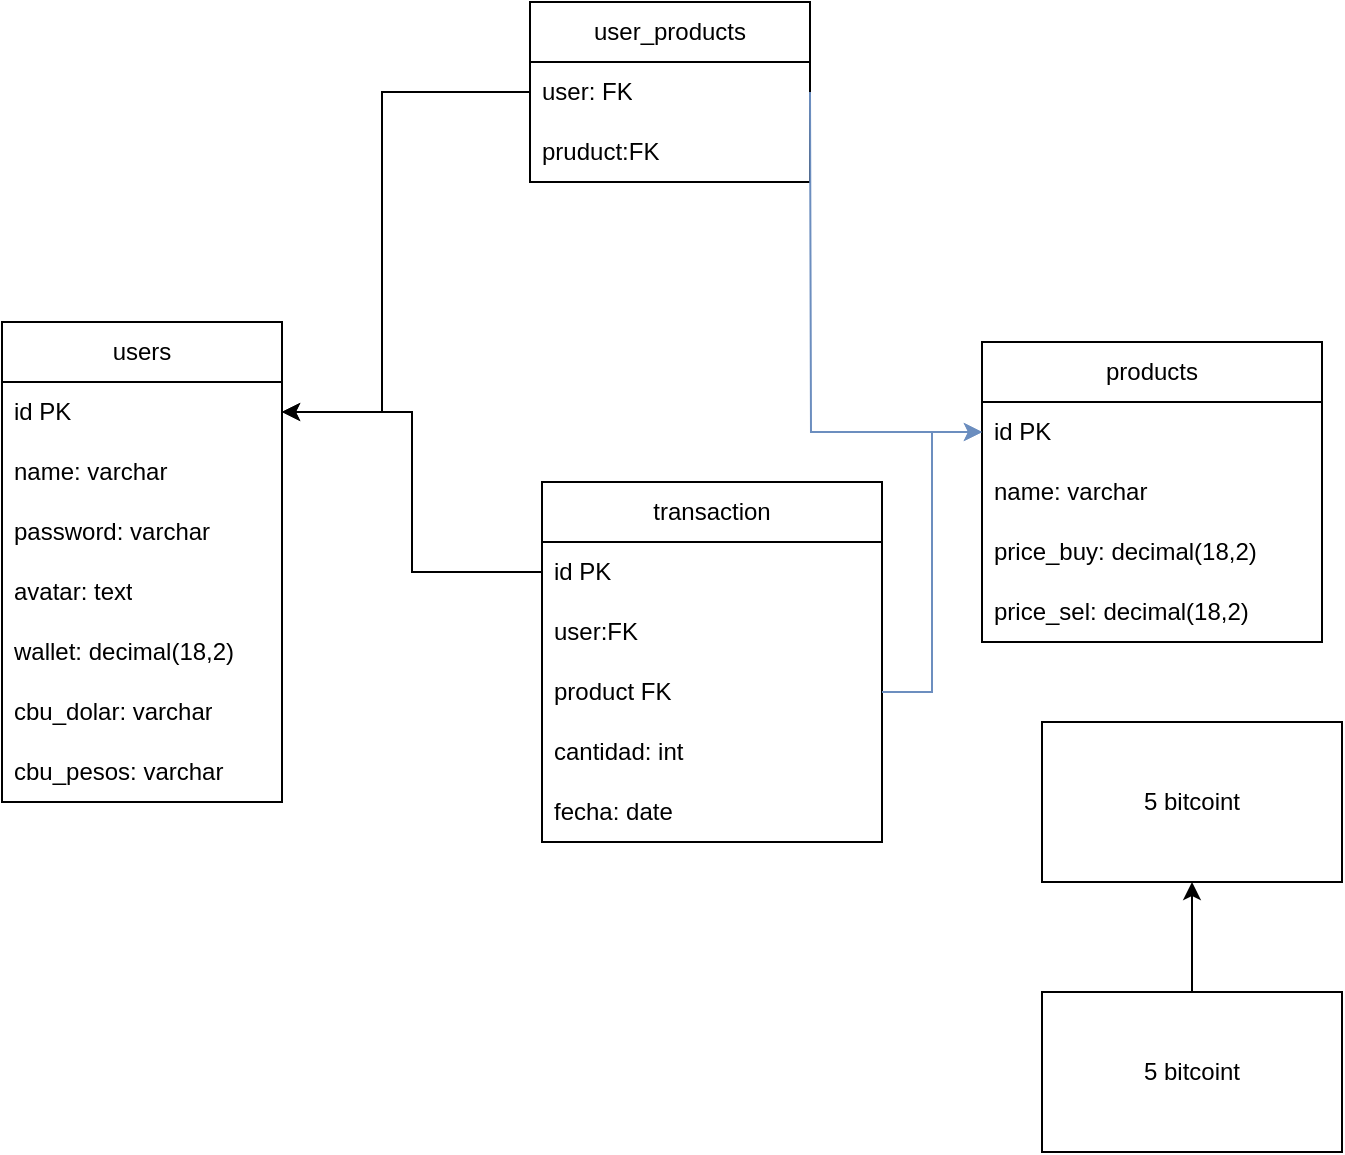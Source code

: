 <mxfile version="24.0.7" type="device">
  <diagram name="Página-1" id="hXAQnvaUj8r11-AkWT2U">
    <mxGraphModel dx="832" dy="473" grid="1" gridSize="10" guides="1" tooltips="1" connect="1" arrows="1" fold="1" page="1" pageScale="1" pageWidth="827" pageHeight="1169" math="0" shadow="0">
      <root>
        <mxCell id="0" />
        <mxCell id="1" parent="0" />
        <mxCell id="7W0ZuTnmLPwctmPBLAnM-1" value="users" style="swimlane;fontStyle=0;childLayout=stackLayout;horizontal=1;startSize=30;horizontalStack=0;resizeParent=1;resizeParentMax=0;resizeLast=0;collapsible=1;marginBottom=0;whiteSpace=wrap;html=1;" vertex="1" parent="1">
          <mxGeometry x="80" y="170" width="140" height="240" as="geometry" />
        </mxCell>
        <mxCell id="7W0ZuTnmLPwctmPBLAnM-2" value="id PK" style="text;strokeColor=none;fillColor=none;align=left;verticalAlign=middle;spacingLeft=4;spacingRight=4;overflow=hidden;points=[[0,0.5],[1,0.5]];portConstraint=eastwest;rotatable=0;whiteSpace=wrap;html=1;" vertex="1" parent="7W0ZuTnmLPwctmPBLAnM-1">
          <mxGeometry y="30" width="140" height="30" as="geometry" />
        </mxCell>
        <mxCell id="7W0ZuTnmLPwctmPBLAnM-3" value="name: varchar&amp;nbsp;" style="text;strokeColor=none;fillColor=none;align=left;verticalAlign=middle;spacingLeft=4;spacingRight=4;overflow=hidden;points=[[0,0.5],[1,0.5]];portConstraint=eastwest;rotatable=0;whiteSpace=wrap;html=1;" vertex="1" parent="7W0ZuTnmLPwctmPBLAnM-1">
          <mxGeometry y="60" width="140" height="30" as="geometry" />
        </mxCell>
        <mxCell id="7W0ZuTnmLPwctmPBLAnM-4" value="password: varchar" style="text;strokeColor=none;fillColor=none;align=left;verticalAlign=middle;spacingLeft=4;spacingRight=4;overflow=hidden;points=[[0,0.5],[1,0.5]];portConstraint=eastwest;rotatable=0;whiteSpace=wrap;html=1;" vertex="1" parent="7W0ZuTnmLPwctmPBLAnM-1">
          <mxGeometry y="90" width="140" height="30" as="geometry" />
        </mxCell>
        <mxCell id="7W0ZuTnmLPwctmPBLAnM-6" value="avatar: text" style="text;strokeColor=none;fillColor=none;align=left;verticalAlign=middle;spacingLeft=4;spacingRight=4;overflow=hidden;points=[[0,0.5],[1,0.5]];portConstraint=eastwest;rotatable=0;whiteSpace=wrap;html=1;" vertex="1" parent="7W0ZuTnmLPwctmPBLAnM-1">
          <mxGeometry y="120" width="140" height="30" as="geometry" />
        </mxCell>
        <mxCell id="7W0ZuTnmLPwctmPBLAnM-7" value="wallet: decimal(18,2)" style="text;strokeColor=none;fillColor=none;align=left;verticalAlign=middle;spacingLeft=4;spacingRight=4;overflow=hidden;points=[[0,0.5],[1,0.5]];portConstraint=eastwest;rotatable=0;whiteSpace=wrap;html=1;" vertex="1" parent="7W0ZuTnmLPwctmPBLAnM-1">
          <mxGeometry y="150" width="140" height="30" as="geometry" />
        </mxCell>
        <mxCell id="7W0ZuTnmLPwctmPBLAnM-29" value="cbu_dolar: varchar" style="text;strokeColor=none;fillColor=none;align=left;verticalAlign=middle;spacingLeft=4;spacingRight=4;overflow=hidden;points=[[0,0.5],[1,0.5]];portConstraint=eastwest;rotatable=0;whiteSpace=wrap;html=1;" vertex="1" parent="7W0ZuTnmLPwctmPBLAnM-1">
          <mxGeometry y="180" width="140" height="30" as="geometry" />
        </mxCell>
        <mxCell id="7W0ZuTnmLPwctmPBLAnM-31" value="cbu_pesos: varchar" style="text;strokeColor=none;fillColor=none;align=left;verticalAlign=middle;spacingLeft=4;spacingRight=4;overflow=hidden;points=[[0,0.5],[1,0.5]];portConstraint=eastwest;rotatable=0;whiteSpace=wrap;html=1;" vertex="1" parent="7W0ZuTnmLPwctmPBLAnM-1">
          <mxGeometry y="210" width="140" height="30" as="geometry" />
        </mxCell>
        <mxCell id="7W0ZuTnmLPwctmPBLAnM-8" value="products" style="swimlane;fontStyle=0;childLayout=stackLayout;horizontal=1;startSize=30;horizontalStack=0;resizeParent=1;resizeParentMax=0;resizeLast=0;collapsible=1;marginBottom=0;whiteSpace=wrap;html=1;" vertex="1" parent="1">
          <mxGeometry x="570" y="180" width="170" height="150" as="geometry" />
        </mxCell>
        <mxCell id="7W0ZuTnmLPwctmPBLAnM-9" value="id PK" style="text;strokeColor=none;fillColor=none;align=left;verticalAlign=middle;spacingLeft=4;spacingRight=4;overflow=hidden;points=[[0,0.5],[1,0.5]];portConstraint=eastwest;rotatable=0;whiteSpace=wrap;html=1;" vertex="1" parent="7W0ZuTnmLPwctmPBLAnM-8">
          <mxGeometry y="30" width="170" height="30" as="geometry" />
        </mxCell>
        <mxCell id="7W0ZuTnmLPwctmPBLAnM-10" value="name: varchar&amp;nbsp;" style="text;strokeColor=none;fillColor=none;align=left;verticalAlign=middle;spacingLeft=4;spacingRight=4;overflow=hidden;points=[[0,0.5],[1,0.5]];portConstraint=eastwest;rotatable=0;whiteSpace=wrap;html=1;" vertex="1" parent="7W0ZuTnmLPwctmPBLAnM-8">
          <mxGeometry y="60" width="170" height="30" as="geometry" />
        </mxCell>
        <mxCell id="7W0ZuTnmLPwctmPBLAnM-11" value="price_buy: decimal(18,2)" style="text;strokeColor=none;fillColor=none;align=left;verticalAlign=middle;spacingLeft=4;spacingRight=4;overflow=hidden;points=[[0,0.5],[1,0.5]];portConstraint=eastwest;rotatable=0;whiteSpace=wrap;html=1;" vertex="1" parent="7W0ZuTnmLPwctmPBLAnM-8">
          <mxGeometry y="90" width="170" height="30" as="geometry" />
        </mxCell>
        <mxCell id="7W0ZuTnmLPwctmPBLAnM-14" value="price_sel: decimal(18,2)" style="text;strokeColor=none;fillColor=none;align=left;verticalAlign=middle;spacingLeft=4;spacingRight=4;overflow=hidden;points=[[0,0.5],[1,0.5]];portConstraint=eastwest;rotatable=0;whiteSpace=wrap;html=1;" vertex="1" parent="7W0ZuTnmLPwctmPBLAnM-8">
          <mxGeometry y="120" width="170" height="30" as="geometry" />
        </mxCell>
        <mxCell id="7W0ZuTnmLPwctmPBLAnM-15" value="transaction" style="swimlane;fontStyle=0;childLayout=stackLayout;horizontal=1;startSize=30;horizontalStack=0;resizeParent=1;resizeParentMax=0;resizeLast=0;collapsible=1;marginBottom=0;whiteSpace=wrap;html=1;" vertex="1" parent="1">
          <mxGeometry x="350" y="250" width="170" height="180" as="geometry" />
        </mxCell>
        <mxCell id="7W0ZuTnmLPwctmPBLAnM-16" value="id PK" style="text;strokeColor=none;fillColor=none;align=left;verticalAlign=middle;spacingLeft=4;spacingRight=4;overflow=hidden;points=[[0,0.5],[1,0.5]];portConstraint=eastwest;rotatable=0;whiteSpace=wrap;html=1;" vertex="1" parent="7W0ZuTnmLPwctmPBLAnM-15">
          <mxGeometry y="30" width="170" height="30" as="geometry" />
        </mxCell>
        <mxCell id="7W0ZuTnmLPwctmPBLAnM-17" value="user:FK" style="text;strokeColor=none;fillColor=none;align=left;verticalAlign=middle;spacingLeft=4;spacingRight=4;overflow=hidden;points=[[0,0.5],[1,0.5]];portConstraint=eastwest;rotatable=0;whiteSpace=wrap;html=1;" vertex="1" parent="7W0ZuTnmLPwctmPBLAnM-15">
          <mxGeometry y="60" width="170" height="30" as="geometry" />
        </mxCell>
        <mxCell id="7W0ZuTnmLPwctmPBLAnM-18" value="product FK" style="text;strokeColor=none;fillColor=none;align=left;verticalAlign=middle;spacingLeft=4;spacingRight=4;overflow=hidden;points=[[0,0.5],[1,0.5]];portConstraint=eastwest;rotatable=0;whiteSpace=wrap;html=1;" vertex="1" parent="7W0ZuTnmLPwctmPBLAnM-15">
          <mxGeometry y="90" width="170" height="30" as="geometry" />
        </mxCell>
        <mxCell id="7W0ZuTnmLPwctmPBLAnM-38" value="cantidad: int" style="text;strokeColor=none;fillColor=none;align=left;verticalAlign=middle;spacingLeft=4;spacingRight=4;overflow=hidden;points=[[0,0.5],[1,0.5]];portConstraint=eastwest;rotatable=0;whiteSpace=wrap;html=1;" vertex="1" parent="7W0ZuTnmLPwctmPBLAnM-15">
          <mxGeometry y="120" width="170" height="30" as="geometry" />
        </mxCell>
        <mxCell id="7W0ZuTnmLPwctmPBLAnM-19" value="fecha: date" style="text;strokeColor=none;fillColor=none;align=left;verticalAlign=middle;spacingLeft=4;spacingRight=4;overflow=hidden;points=[[0,0.5],[1,0.5]];portConstraint=eastwest;rotatable=0;whiteSpace=wrap;html=1;" vertex="1" parent="7W0ZuTnmLPwctmPBLAnM-15">
          <mxGeometry y="150" width="170" height="30" as="geometry" />
        </mxCell>
        <mxCell id="7W0ZuTnmLPwctmPBLAnM-27" style="edgeStyle=orthogonalEdgeStyle;rounded=0;orthogonalLoop=1;jettySize=auto;html=1;entryX=0;entryY=0.5;entryDx=0;entryDy=0;fillColor=#dae8fc;strokeColor=#6c8ebf;" edge="1" parent="1" source="7W0ZuTnmLPwctmPBLAnM-18" target="7W0ZuTnmLPwctmPBLAnM-9">
          <mxGeometry relative="1" as="geometry" />
        </mxCell>
        <mxCell id="7W0ZuTnmLPwctmPBLAnM-32" value="user_products" style="swimlane;fontStyle=0;childLayout=stackLayout;horizontal=1;startSize=30;horizontalStack=0;resizeParent=1;resizeParentMax=0;resizeLast=0;collapsible=1;marginBottom=0;whiteSpace=wrap;html=1;" vertex="1" parent="1">
          <mxGeometry x="344" y="10" width="140" height="90" as="geometry" />
        </mxCell>
        <mxCell id="7W0ZuTnmLPwctmPBLAnM-41" value="user: FK" style="text;strokeColor=none;fillColor=none;align=left;verticalAlign=middle;spacingLeft=4;spacingRight=4;overflow=hidden;points=[[0,0.5],[1,0.5]];portConstraint=eastwest;rotatable=0;whiteSpace=wrap;html=1;" vertex="1" parent="7W0ZuTnmLPwctmPBLAnM-32">
          <mxGeometry y="30" width="140" height="30" as="geometry" />
        </mxCell>
        <mxCell id="7W0ZuTnmLPwctmPBLAnM-34" value="pruduct:FK" style="text;strokeColor=none;fillColor=none;align=left;verticalAlign=middle;spacingLeft=4;spacingRight=4;overflow=hidden;points=[[0,0.5],[1,0.5]];portConstraint=eastwest;rotatable=0;whiteSpace=wrap;html=1;" vertex="1" parent="7W0ZuTnmLPwctmPBLAnM-32">
          <mxGeometry y="60" width="140" height="30" as="geometry" />
        </mxCell>
        <mxCell id="7W0ZuTnmLPwctmPBLAnM-36" style="edgeStyle=orthogonalEdgeStyle;rounded=0;orthogonalLoop=1;jettySize=auto;html=1;" edge="1" parent="1" target="7W0ZuTnmLPwctmPBLAnM-2">
          <mxGeometry relative="1" as="geometry">
            <mxPoint x="344" y="55" as="sourcePoint" />
            <Array as="points">
              <mxPoint x="270" y="55" />
              <mxPoint x="270" y="215" />
            </Array>
          </mxGeometry>
        </mxCell>
        <mxCell id="7W0ZuTnmLPwctmPBLAnM-37" style="edgeStyle=orthogonalEdgeStyle;rounded=0;orthogonalLoop=1;jettySize=auto;html=1;fillColor=#dae8fc;strokeColor=#6c8ebf;" edge="1" parent="1" target="7W0ZuTnmLPwctmPBLAnM-9">
          <mxGeometry relative="1" as="geometry">
            <mxPoint x="484" y="55" as="sourcePoint" />
          </mxGeometry>
        </mxCell>
        <mxCell id="7W0ZuTnmLPwctmPBLAnM-42" style="edgeStyle=orthogonalEdgeStyle;rounded=0;orthogonalLoop=1;jettySize=auto;html=1;entryX=1;entryY=0.5;entryDx=0;entryDy=0;" edge="1" parent="1" source="7W0ZuTnmLPwctmPBLAnM-16" target="7W0ZuTnmLPwctmPBLAnM-2">
          <mxGeometry relative="1" as="geometry" />
        </mxCell>
        <mxCell id="7W0ZuTnmLPwctmPBLAnM-50" value="5 bitcoint" style="rounded=0;whiteSpace=wrap;html=1;" vertex="1" parent="1">
          <mxGeometry x="600" y="370" width="150" height="80" as="geometry" />
        </mxCell>
        <mxCell id="7W0ZuTnmLPwctmPBLAnM-52" style="edgeStyle=orthogonalEdgeStyle;rounded=0;orthogonalLoop=1;jettySize=auto;html=1;entryX=0.5;entryY=1;entryDx=0;entryDy=0;" edge="1" parent="1" source="7W0ZuTnmLPwctmPBLAnM-51" target="7W0ZuTnmLPwctmPBLAnM-50">
          <mxGeometry relative="1" as="geometry" />
        </mxCell>
        <mxCell id="7W0ZuTnmLPwctmPBLAnM-51" value="5 bitcoint" style="rounded=0;whiteSpace=wrap;html=1;" vertex="1" parent="1">
          <mxGeometry x="600" y="505" width="150" height="80" as="geometry" />
        </mxCell>
      </root>
    </mxGraphModel>
  </diagram>
</mxfile>
